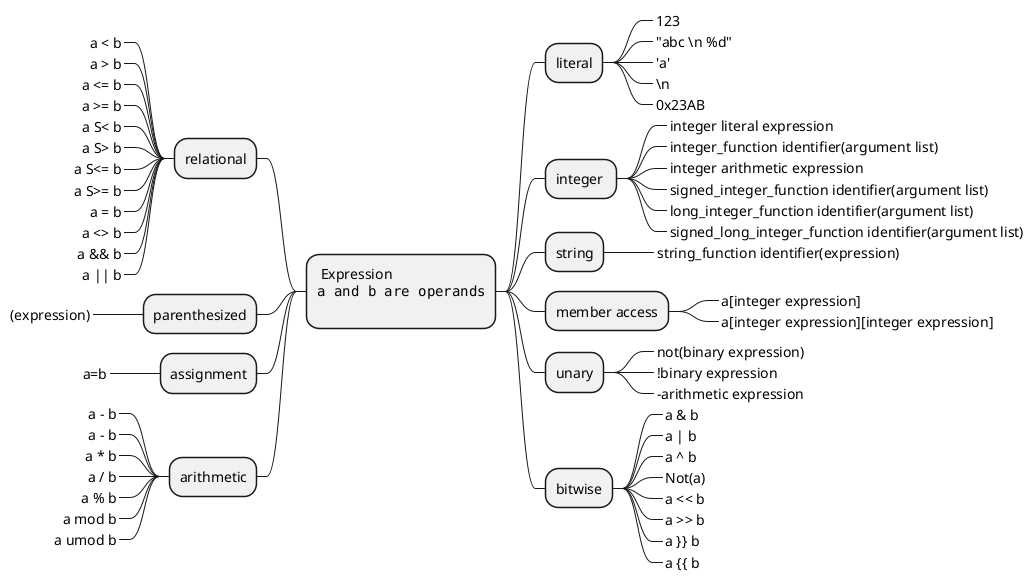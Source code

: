 @startmindmap
*: Expression
<code>
a and b are operands
</code>
;
++ literal
+++_ 123
+++_ "abc \\n %d"
+++_ 'a'
+++_ \\n
+++_ 0x23AB
++ integer 
+++_ integer literal expression
+++_ integer_function identifier(argument list)
+++_ integer arithmetic expression
+++_ signed_integer_function identifier(argument list)
+++_ long_integer_function identifier(argument list)
+++_ signed_long_integer_function identifier(argument list)
++ string
+++_ string_function identifier(expression)
++ member access
+++_ a[integer expression]
+++_ a[integer expression][integer expression]
++ unary
+++_ not(binary expression)
+++_ !binary expression
+++_ -arithmetic expression
++ bitwise
+++_ a & b
+++_ a | b
+++_ a ^ b
+++_ Not(a)
+++_ a << b
+++_ a >> b
+++_ a }} b
+++_ a {{ b
-- relational
---_ a < b
---_ a > b
---_ a <= b
---_ a >= b
---_ a S< b
---_ a S> b
---_ a S<= b
---_ a S>= b
---_ a = b
---_ a <> b
---_ a && b
---_ a || b
-- parenthesized
---_ (expression)
-- assignment
---_ a=b
-- arithmetic
---_ a - b
---_ a - b
---_ a * b
---_ a / b
---_ a % b
---_ a mod b
---_ a umod b
@endmindmap


